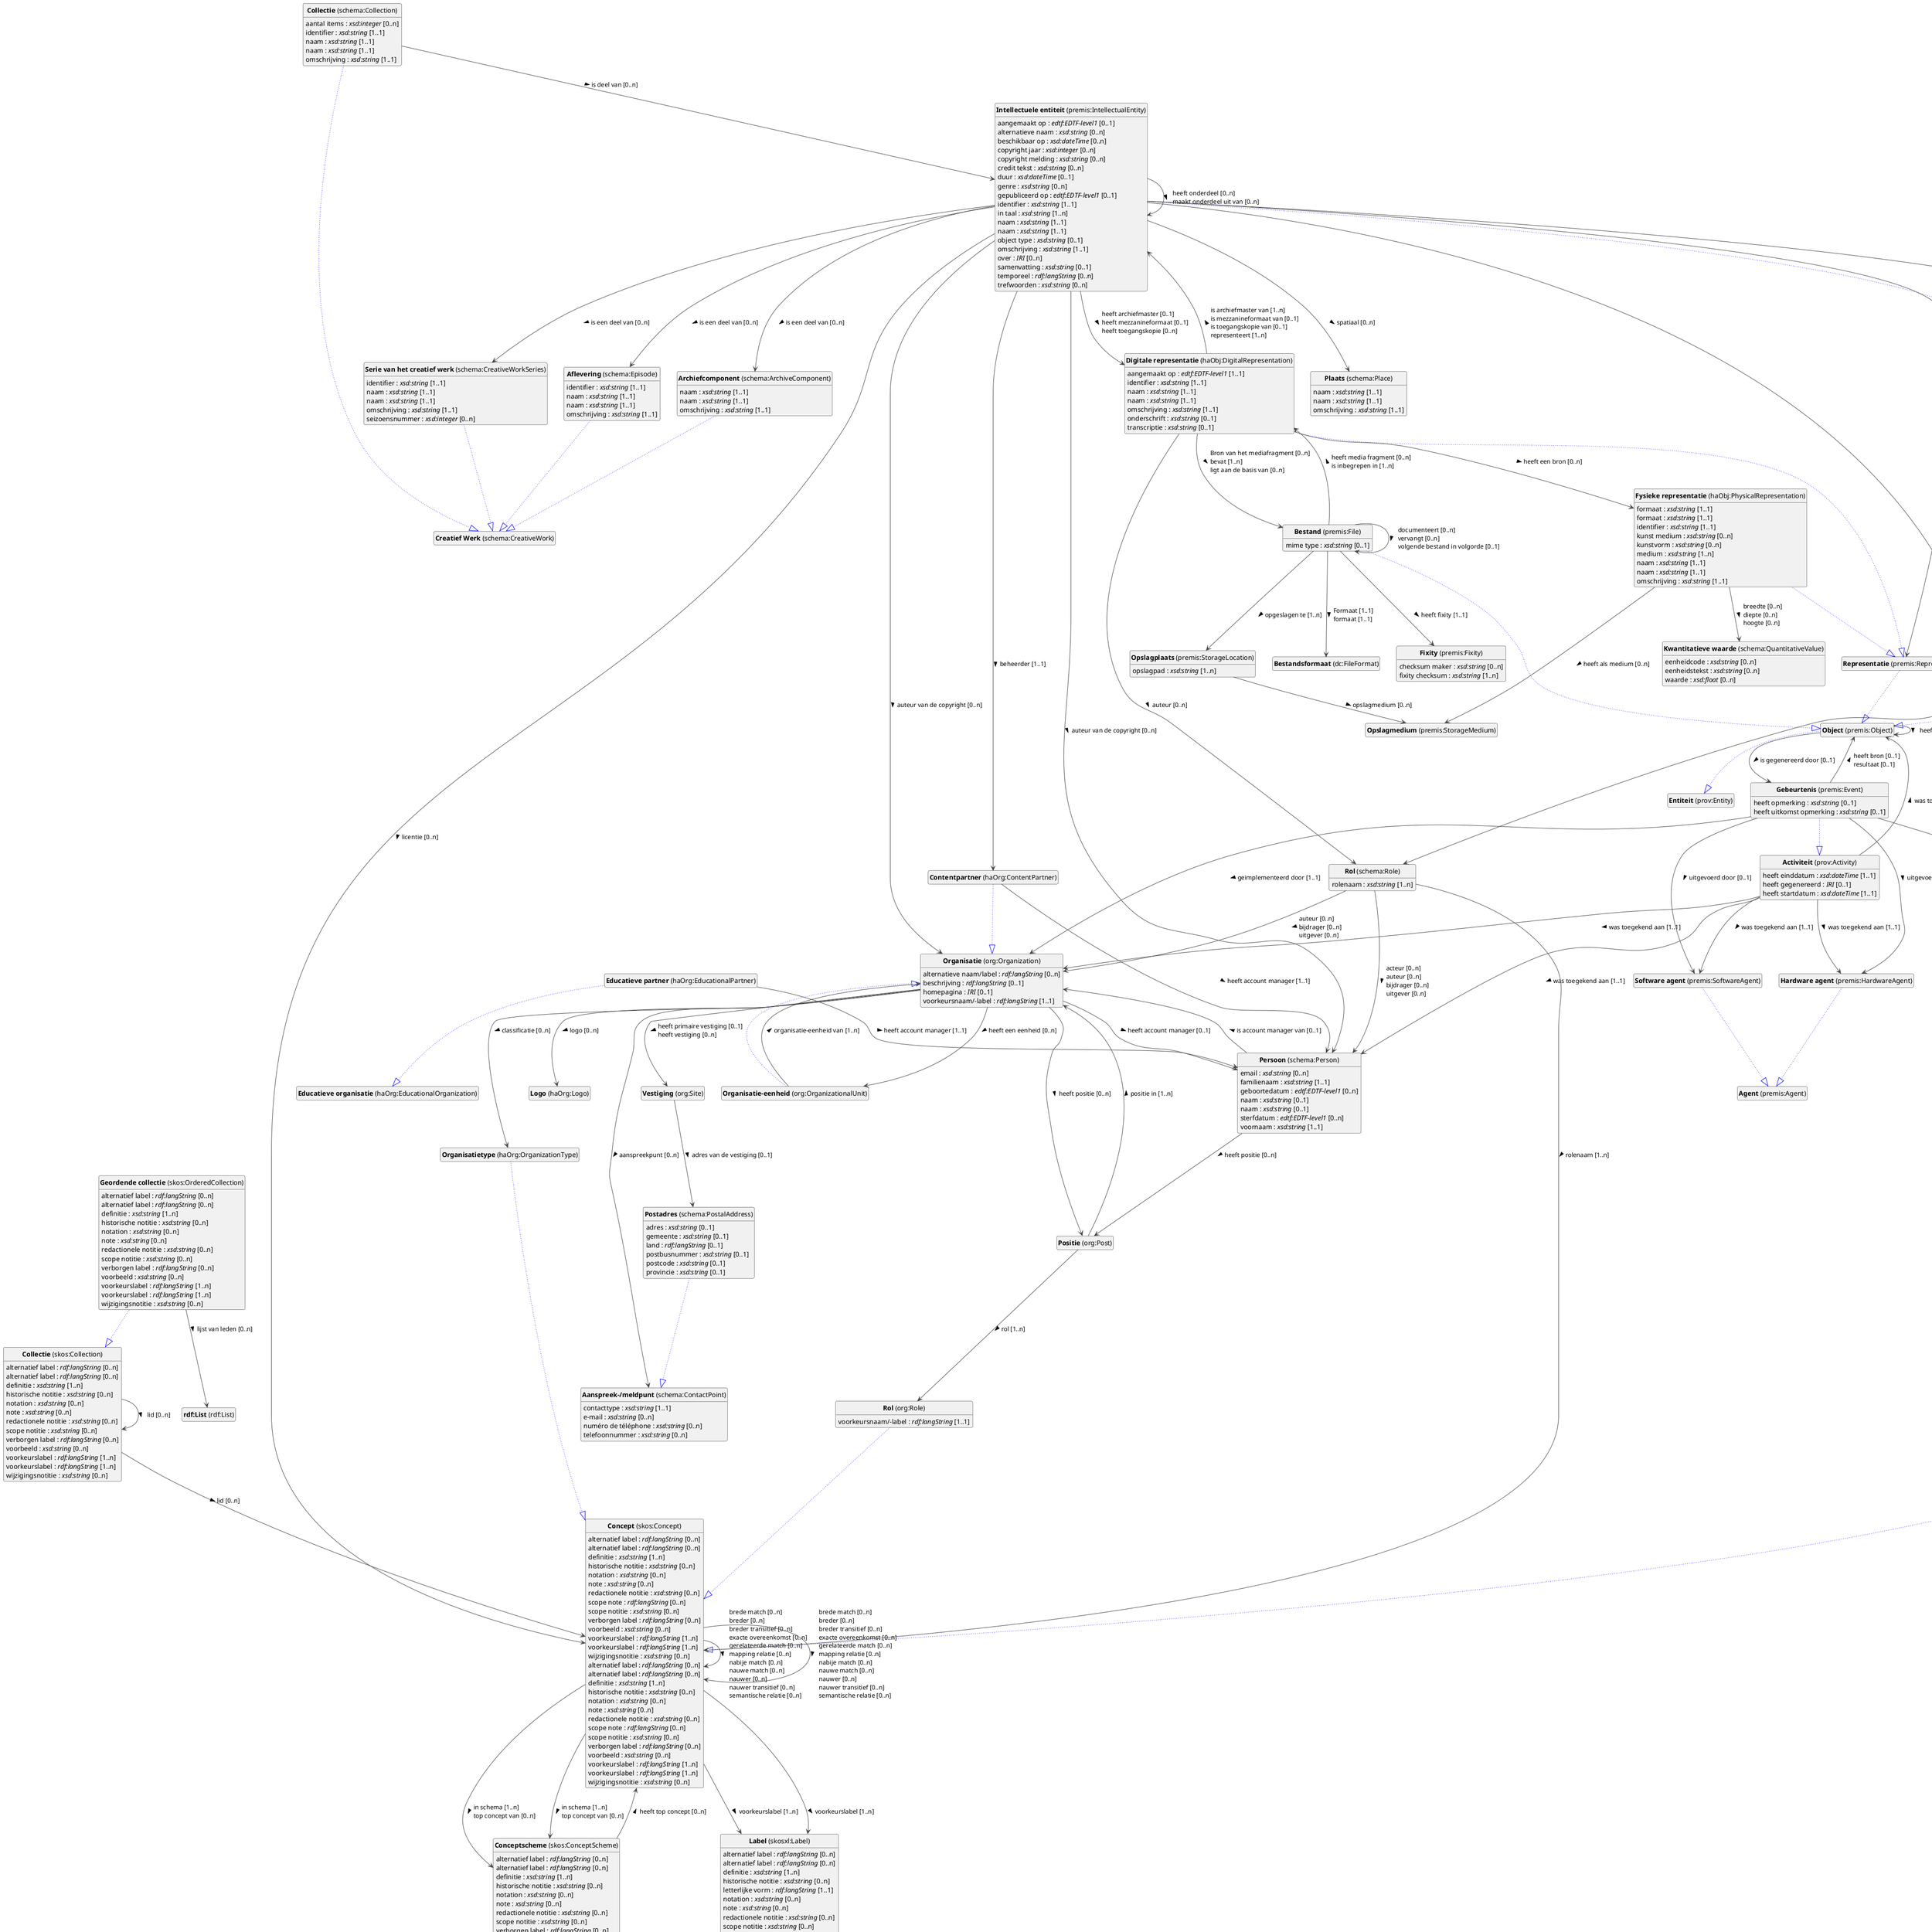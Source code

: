 @startuml
!theme vibrant
skinparam classFontSize 14
!define LIGHTORANGE
skinparam componentStyle uml2
skinparam wrapMessageWidth 1000
skinparam wrapWidth 1000
' skinparam ArrowColor #Maroon
' Remove shadows
skinparam shadowing false
'skinparam linetype polyline
skinparam ArrowMessageAlignment left
top to bottom direction


class "<b>rdf:List</b> (rdf:List)" as rdf_List [[#rdf%3AList]]
class "<b>Aanspreek-/meldpunt</b> (schema:ContactPoint)" as schema_ContactPoint [[#schema%3AContactPoint]]
class "<b>Activiteit</b> (prov:Activity)" as prov_Activity [[#prov%3AActivity]]
class "<b>Aflevering</b> (schema:Episode)" as schema_Episode [[#schema%3AEpisode]]
class "<b>Creatief Werk</b> (schema:CreativeWork)" as schema_CreativeWork [[#schema%3ACreativeWork]]
class "<b>Archiefcomponent</b> (schema:ArchiveComponent)" as schema_ArchiveComponent [[#schema%3AArchiveComponent]]
class "<b>Creatief Werk</b> (schema:CreativeWork)" as schema_CreativeWork [[#schema%3ACreativeWork]]
class "<b>Bestand</b> (premis:File)" as premis_File [[#premis%3AFile]]
class "<b>Object</b> (premis:Object)" as premis_Object [[#premis%3AObject]]
class "<b>Bestandsformaat</b> (dc:FileFormat)" as dc_FileFormat [[#dc%3AFileFormat]]
class "<b>Collectie</b> (schema:Collection)" as schema_Collection [[#schema%3ACollection]]
class "<b>Creatief Werk</b> (schema:CreativeWork)" as schema_CreativeWork [[#schema%3ACreativeWork]]
class "<b>Collectie</b> (skos:Collection)" as skos_Collection [[#skos%3ACollection]]
class "<b>Concept</b> (skos:Concept)" as skos_Concept [[#skos%3AConcept]]
class "<b>Concept</b> (skos:Concept)" as skos_Concept [[#skos%3AConcept]]
class "<b>Conceptscheme</b> (skos:ConceptScheme)" as skos_ConceptScheme [[#skos%3AConceptScheme]]
class "<b>Contentpartner</b> (haOrg:ContentPartner)" as haOrg_ContentPartner [[#haOrg%3AContentPartner]]
class "<b>Organisatie</b> (org:Organization)" as org_Organization [[#org%3AOrganization]]
class "<b>Digitale representatie</b> (haObj:DigitalRepresentation)" as haObj_DigitalRepresentation [[#haObj%3ADigitalRepresentation]]
class "<b>Representatie</b> (premis:Representation)" as premis_Representation [[#premis%3ARepresentation]]
class "<b>Educatieve partner</b> (haOrg:EducationalPartner)" as haOrg_EducationalPartner [[#haOrg%3AEducationalPartner]]
class "<b>Educatieve organisatie</b> (haOrg:EducationalOrganization)" as haOrg_EducationalOrganization [[#haOrg%3AEducationalOrganization]]
class "<b>Fixity</b> (premis:Fixity)" as premis_Fixity [[#premis%3AFixity]]
class "<b>Fysieke representatie</b> (haObj:PhysicalRepresentation)" as haObj_PhysicalRepresentation [[#haObj%3APhysicalRepresentation]]
class "<b>Representatie</b> (premis:Representation)" as premis_Representation [[#premis%3ARepresentation]]
class "<b>Gebeurtenis</b> (premis:Event)" as premis_Event [[#premis%3AEvent]]
class "<b>Activiteit</b> (prov:Activity)" as prov_Activity [[#prov%3AActivity]]
class "<b>Geordende collectie</b> (skos:OrderedCollection)" as skos_OrderedCollection [[#skos%3AOrderedCollection]]
class "<b>Collectie</b> (skos:Collection)" as skos_Collection [[#skos%3ACollection]]
class "<b>Hardware agent</b> (premis:HardwareAgent)" as premis_HardwareAgent [[#premis%3AHardwareAgent]]
class "<b>Agent</b> (premis:Agent)" as premis_Agent [[#premis%3AAgent]]
class "<b>Intellectuele entiteit</b> (premis:IntellectualEntity)" as premis_IntellectualEntity [[#premis%3AIntellectualEntity]]
class "<b>Object</b> (premis:Object)" as premis_Object [[#premis%3AObject]]
class "<b>Kwantitatieve waarde</b> (schema:QuantitativeValue)" as schema_QuantitativeValue [[#schema%3AQuantitativeValue]]
class "<b>Label</b> (skosxl:Label)" as skosxl_Label [[#skosxl%3ALabel]]
class "<b>Logo</b> (haOrg:Logo)" as haOrg_Logo [[#haOrg%3ALogo]]
class "<b>Lokale identificatie</b> (haObj:LocalIdentifier)" as haObj_LocalIdentifier [[#haObj%3ALocalIdentifier]]
class "<b>Concept</b> (skos:Concept)" as skos_Concept [[#skos%3AConcept]]
class "<b>Object</b> (premis:Object)" as premis_Object [[#premis%3AObject]]
class "<b>Entiteit</b> (prov:Entity)" as prov_Entity [[#prov%3AEntity]]
class "<b>Opslagmedium</b> (premis:StorageMedium)" as premis_StorageMedium [[#premis%3AStorageMedium]]
class "<b>Opslagplaats</b> (premis:StorageLocation)" as premis_StorageLocation [[#premis%3AStorageLocation]]
class "<b>Organisatie</b> (org:Organization)" as org_Organization [[#org%3AOrganization]]
class "<b>Organisatie-eenheid</b> (org:OrganizationalUnit)" as org_OrganizationalUnit [[#org%3AOrganizationalUnit]]
class "<b>Organisatie</b> (org:Organization)" as org_Organization [[#org%3AOrganization]]
class "<b>Organisatietype</b> (haOrg:OrganizationType)" as haOrg_OrganizationType [[#haOrg%3AOrganizationType]]
class "<b>Concept</b> (skos:Concept)" as skos_Concept [[#skos%3AConcept]]
class "<b>Persoon</b> (schema:Person)" as schema_Person [[#schema%3APerson]]
class "<b>Plaats</b> (schema:Place)" as schema_Place [[#schema%3APlace]]
class "<b>Positie</b> (org:Post)" as org_Post [[#org%3APost]]
class "<b>Postadres</b> (schema:PostalAddress)" as schema_PostalAddress [[#schema%3APostalAddress]]
class "<b>Aanspreek-/meldpunt</b> (schema:ContactPoint)" as schema_ContactPoint [[#schema%3AContactPoint]]
class "<b>Representatie</b> (premis:Representation)" as premis_Representation [[#premis%3ARepresentation]]
class "<b>Object</b> (premis:Object)" as premis_Object [[#premis%3AObject]]
class "<b>Rol</b> (schema:Role)" as schema_Role [[#schema%3ARole]]
class "<b>Rol</b> (org:Role)" as org_Role [[#org%3ARole]]
class "<b>Concept</b> (skos:Concept)" as skos_Concept [[#skos%3AConcept]]
class "<b>Serie van het creatief werk</b> (schema:CreativeWorkSeries)" as schema_CreativeWorkSeries [[#schema%3ACreativeWorkSeries]]
class "<b>Creatief Werk</b> (schema:CreativeWork)" as schema_CreativeWork [[#schema%3ACreativeWork]]
class "<b>Software agent</b> (premis:SoftwareAgent)" as premis_SoftwareAgent [[#premis%3ASoftwareAgent]]
class "<b>Agent</b> (premis:Agent)" as premis_Agent [[#premis%3AAgent]]
class "<b>Uitkomststatus</b> (premis:OutcomeStatus)" as premis_OutcomeStatus [[#premis%3AOutcomeStatus]]
class "<b>Vestiging</b> (org:Site)" as org_Site [[#org%3ASite]]




schema_ContactPoint : contacttype : <i>xsd:string</i> [1..1]
schema_ContactPoint : e-mail : <i>xsd:string</i> [0..n]
schema_ContactPoint : numéro de téléphone : <i>xsd:string</i> [0..n]
schema_ContactPoint : telefoonnummer : <i>xsd:string</i> [0..n]



prov_Activity : heeft einddatum : <i>xsd:dateTime</i> [1..1]
prov_Activity : heeft gegenereerd : <i>IRI</i> [0..1]
prov_Activity : heeft startdatum : <i>xsd:dateTime</i> [1..1]

prov_Activity --> org_Organization :was toegekend aan [1..1]  > 
prov_Activity --> premis_HardwareAgent :was toegekend aan [1..1]  > 
prov_Activity --> premis_Object :was toegekend aan [1..1]  > 
prov_Activity --> premis_SoftwareAgent :was toegekend aan [1..1]  > 
prov_Activity --> schema_Person :was toegekend aan [1..1]  > 


schema_Episode --|> schema_CreativeWork #blue;line.dotted;text:blue

schema_Episode : identifier : <i>xsd:string</i> [1..1]
schema_Episode : naam : <i>xsd:string</i> [1..1]
schema_Episode : naam : <i>xsd:string</i> [1..1]
schema_Episode : omschrijving : <i>xsd:string</i> [1..1]


schema_ArchiveComponent --|> schema_CreativeWork #blue;line.dotted;text:blue

schema_ArchiveComponent : naam : <i>xsd:string</i> [1..1]
schema_ArchiveComponent : naam : <i>xsd:string</i> [1..1]
schema_ArchiveComponent : omschrijving : <i>xsd:string</i> [1..1]


premis_File --|> premis_Object #blue;line.dotted;text:blue

premis_File : mime type : <i>xsd:string</i> [0..1]
premis_File --> dc_FileFormat :Formaat [1..1]  \lformaat [1..1]  > 
premis_File --> haObj_DigitalRepresentation :heeft media fragment [0..n]  \lis inbegrepen in [1..n]  > 
premis_File --> premis_File :documenteert [0..n]  \lvervangt [0..n]  \lvolgende bestand in volgorde [0..1]  > 
premis_File --> premis_Fixity :heeft fixity [1..1]  > 
premis_File --> premis_StorageLocation :opgeslagen te [1..n]  > 




schema_Collection --|> schema_CreativeWork #blue;line.dotted;text:blue

schema_Collection : aantal items : <i>xsd:integer</i> [0..n]
schema_Collection : identifier : <i>xsd:string</i> [1..1]
schema_Collection : naam : <i>xsd:string</i> [1..1]
schema_Collection : naam : <i>xsd:string</i> [1..1]
schema_Collection : omschrijving : <i>xsd:string</i> [1..1]
schema_Collection --> premis_IntellectualEntity :is deel van [0..n]  > 




skos_Collection : alternatief label : <i>rdf:langString</i> [0..n]
skos_Collection : alternatief label : <i>rdf:langString</i> [0..n]
skos_Collection : definitie : <i>xsd:string</i> [1..n]
skos_Collection : historische notitie : <i>xsd:string</i> [0..n]
skos_Collection : notation : <i>xsd:string</i> [0..n]
skos_Collection : note : <i>xsd:string</i> [0..n]
skos_Collection : redactionele notitie : <i>xsd:string</i> [0..n]
skos_Collection : scope notitie : <i>xsd:string</i> [0..n]
skos_Collection : verborgen label : <i>rdf:langString</i> [0..n]
skos_Collection : voorbeeld : <i>xsd:string</i> [0..n]
skos_Collection : voorkeurslabel : <i>rdf:langString</i> [1..n]
skos_Collection : voorkeurslabel : <i>rdf:langString</i> [1..n]
skos_Collection : wijzigingsnotitie : <i>xsd:string</i> [0..n]

skos_Collection --> skos_Collection :lid [0..n]  > 
skos_Collection --> skos_Concept :lid [0..n]  > 



skos_Concept : alternatief label : <i>rdf:langString</i> [0..n]
skos_Concept : alternatief label : <i>rdf:langString</i> [0..n]
skos_Concept : definitie : <i>xsd:string</i> [1..n]
skos_Concept : historische notitie : <i>xsd:string</i> [0..n]
skos_Concept : notation : <i>xsd:string</i> [0..n]
skos_Concept : note : <i>xsd:string</i> [0..n]
skos_Concept : redactionele notitie : <i>xsd:string</i> [0..n]
skos_Concept : scope note : <i>rdf:langString</i> [0..n]
skos_Concept : scope notitie : <i>xsd:string</i> [0..n]
skos_Concept : verborgen label : <i>rdf:langString</i> [0..n]
skos_Concept : voorbeeld : <i>xsd:string</i> [0..n]
skos_Concept : voorkeurslabel : <i>rdf:langString</i> [1..n]
skos_Concept : voorkeurslabel : <i>rdf:langString</i> [1..n]
skos_Concept : wijzigingsnotitie : <i>xsd:string</i> [0..n]

skos_Concept --> skos_Concept :brede match [0..n]  \lbreder [0..n]  \lbreder transitief [0..n]  \lexacte overeenkomst [0..n]  \lgerelateerde match [0..n]  \lmapping relatie [0..n]  \lnabije match [0..n]  \lnauwe match [0..n]  \lnauwer [0..n]  \lnauwer transitief [0..n]  \lsemantische relatie [0..n]  > 
skos_Concept --> skos_ConceptScheme :in schema [1..n]  \ltop concept van [0..n]  > 
skos_Concept --> skosxl_Label :voorkeurslabel [1..n]  > 



skos_Concept : alternatief label : <i>rdf:langString</i> [0..n]
skos_Concept : alternatief label : <i>rdf:langString</i> [0..n]
skos_Concept : definitie : <i>xsd:string</i> [1..n]
skos_Concept : historische notitie : <i>xsd:string</i> [0..n]
skos_Concept : notation : <i>xsd:string</i> [0..n]
skos_Concept : note : <i>xsd:string</i> [0..n]
skos_Concept : redactionele notitie : <i>xsd:string</i> [0..n]
skos_Concept : scope note : <i>rdf:langString</i> [0..n]
skos_Concept : scope notitie : <i>xsd:string</i> [0..n]
skos_Concept : verborgen label : <i>rdf:langString</i> [0..n]
skos_Concept : voorbeeld : <i>xsd:string</i> [0..n]
skos_Concept : voorkeurslabel : <i>rdf:langString</i> [1..n]
skos_Concept : voorkeurslabel : <i>rdf:langString</i> [1..n]
skos_Concept : wijzigingsnotitie : <i>xsd:string</i> [0..n]

skos_Concept --> skos_Concept :brede match [0..n]  \lbreder [0..n]  \lbreder transitief [0..n]  \lexacte overeenkomst [0..n]  \lgerelateerde match [0..n]  \lmapping relatie [0..n]  \lnabije match [0..n]  \lnauwe match [0..n]  \lnauwer [0..n]  \lnauwer transitief [0..n]  \lsemantische relatie [0..n]  > 
skos_Concept --> skos_ConceptScheme :in schema [1..n]  \ltop concept van [0..n]  > 
skos_Concept --> skosxl_Label :voorkeurslabel [1..n]  > 



skos_ConceptScheme : alternatief label : <i>rdf:langString</i> [0..n]
skos_ConceptScheme : alternatief label : <i>rdf:langString</i> [0..n]
skos_ConceptScheme : definitie : <i>xsd:string</i> [1..n]
skos_ConceptScheme : historische notitie : <i>xsd:string</i> [0..n]
skos_ConceptScheme : notation : <i>xsd:string</i> [0..n]
skos_ConceptScheme : note : <i>xsd:string</i> [0..n]
skos_ConceptScheme : redactionele notitie : <i>xsd:string</i> [0..n]
skos_ConceptScheme : scope notitie : <i>xsd:string</i> [0..n]
skos_ConceptScheme : verborgen label : <i>rdf:langString</i> [0..n]
skos_ConceptScheme : voorbeeld : <i>xsd:string</i> [0..n]
skos_ConceptScheme : voorkeurslabel : <i>rdf:langString</i> [1..n]
skos_ConceptScheme : voorkeurslabel : <i>rdf:langString</i> [1..n]
skos_ConceptScheme : wijzigingsnotitie : <i>xsd:string</i> [0..n]

skos_ConceptScheme --> skos_Concept :heeft top concept [0..n]  > 


haOrg_ContentPartner --|> org_Organization #blue;line.dotted;text:blue

haOrg_ContentPartner --> schema_Person :heeft account manager [1..1]  > 

haObj_DigitalRepresentation --|> premis_Representation #blue;line.dotted;text:blue

haObj_DigitalRepresentation : aangemaakt op : <i>edtf:EDTF-level1</i> [1..1]
haObj_DigitalRepresentation : identifier : <i>xsd:string</i> [1..1]
haObj_DigitalRepresentation : naam : <i>xsd:string</i> [1..1]
haObj_DigitalRepresentation : naam : <i>xsd:string</i> [1..1]
haObj_DigitalRepresentation : omschrijving : <i>xsd:string</i> [1..1]
haObj_DigitalRepresentation : onderschrift : <i>xsd:string</i> [0..1]
haObj_DigitalRepresentation : transcriptie : <i>xsd:string</i> [0..1]

haObj_DigitalRepresentation --> haObj_PhysicalRepresentation :heeft een bron [0..n]  > 
haObj_DigitalRepresentation --> premis_File :Bron van het mediafragment [0..n]  \lbevat [1..n]  \lligt aan de basis van [0..n]  > 
haObj_DigitalRepresentation --> premis_IntellectualEntity :is archiefmaster van [1..n]  \lis mezzanineformaat van [0..1]  \lis toegangskopie van [0..1]  \lrepresenteert [1..n]  > 
haObj_DigitalRepresentation --> schema_Role :auteur [0..n]  > 


haOrg_EducationalPartner --|> haOrg_EducationalOrganization #blue;line.dotted;text:blue

haOrg_EducationalPartner --> schema_Person :heeft account manager [1..1]  > 


premis_Fixity : checksum maker : <i>xsd:string</i> [0..n]
premis_Fixity : fixity checksum : <i>xsd:string</i> [1..n]


haObj_PhysicalRepresentation --|> premis_Representation #blue;line.dotted;text:blue

haObj_PhysicalRepresentation : formaat : <i>xsd:string</i> [1..1]
haObj_PhysicalRepresentation : formaat : <i>xsd:string</i> [1..1]
haObj_PhysicalRepresentation : identifier : <i>xsd:string</i> [1..1]
haObj_PhysicalRepresentation : kunst medium : <i>xsd:string</i> [0..n]
haObj_PhysicalRepresentation : kunstvorm : <i>xsd:string</i> [0..n]
haObj_PhysicalRepresentation : medium : <i>xsd:string</i> [1..n]
haObj_PhysicalRepresentation : naam : <i>xsd:string</i> [1..1]
haObj_PhysicalRepresentation : naam : <i>xsd:string</i> [1..1]
haObj_PhysicalRepresentation : omschrijving : <i>xsd:string</i> [1..1]
haObj_PhysicalRepresentation --> premis_StorageMedium :heeft als medium [0..n]  > 
haObj_PhysicalRepresentation --> schema_QuantitativeValue :breedte [0..n]  \ldiepte [0..n]  \lhoogte [0..n]  > 


premis_Event --|> prov_Activity #blue;line.dotted;text:blue

premis_Event : heeft opmerking : <i>xsd:string</i> [0..1]
premis_Event : heeft uitkomst opmerking : <i>xsd:string</i> [0..1]
premis_Event --> org_Organization :geimplementeerd door [1..1]  > 
premis_Event --> premis_HardwareAgent :uitgevoerd door [0..1]  > 
premis_Event --> premis_Object :heeft bron [0..1]  \lresultaat [0..1]  > 
premis_Event --> premis_OutcomeStatus :heeft uitkomst [1..1]  > 
premis_Event --> premis_SoftwareAgent :uitgevoerd door [0..1]  > 


skos_OrderedCollection --|> skos_Collection #blue;line.dotted;text:blue

skos_OrderedCollection : alternatief label : <i>rdf:langString</i> [0..n]
skos_OrderedCollection : alternatief label : <i>rdf:langString</i> [0..n]
skos_OrderedCollection : definitie : <i>xsd:string</i> [1..n]
skos_OrderedCollection : historische notitie : <i>xsd:string</i> [0..n]
skos_OrderedCollection : notation : <i>xsd:string</i> [0..n]
skos_OrderedCollection : note : <i>xsd:string</i> [0..n]
skos_OrderedCollection : redactionele notitie : <i>xsd:string</i> [0..n]
skos_OrderedCollection : scope notitie : <i>xsd:string</i> [0..n]
skos_OrderedCollection : verborgen label : <i>rdf:langString</i> [0..n]
skos_OrderedCollection : voorbeeld : <i>xsd:string</i> [0..n]
skos_OrderedCollection : voorkeurslabel : <i>rdf:langString</i> [1..n]
skos_OrderedCollection : voorkeurslabel : <i>rdf:langString</i> [1..n]
skos_OrderedCollection : wijzigingsnotitie : <i>xsd:string</i> [0..n]
skos_OrderedCollection --> rdf_List :lijst van leden [0..n]  > 



premis_HardwareAgent --|> premis_Agent #blue;line.dotted;text:blue


premis_IntellectualEntity --|> premis_Object #blue;line.dotted;text:blue

premis_IntellectualEntity : aangemaakt op : <i>edtf:EDTF-level1</i> [0..1]
premis_IntellectualEntity : alternatieve naam : <i>xsd:string</i> [0..n]
premis_IntellectualEntity : beschikbaar op : <i>xsd:dateTime</i> [0..n]
premis_IntellectualEntity : copyright jaar : <i>xsd:integer</i> [0..n]
premis_IntellectualEntity : copyright melding : <i>xsd:string</i> [0..n]
premis_IntellectualEntity : credit tekst : <i>xsd:string</i> [0..n]
premis_IntellectualEntity : duur : <i>xsd:dateTime</i> [0..1]
premis_IntellectualEntity : genre : <i>xsd:string</i> [0..n]
premis_IntellectualEntity : gepubliceerd op : <i>edtf:EDTF-level1</i> [0..1]
premis_IntellectualEntity : identifier : <i>xsd:string</i> [1..1]
premis_IntellectualEntity : in taal : <i>xsd:string</i> [1..n]
premis_IntellectualEntity : naam : <i>xsd:string</i> [1..1]
premis_IntellectualEntity : naam : <i>xsd:string</i> [1..1]
premis_IntellectualEntity : object type : <i>xsd:string</i> [0..1]
premis_IntellectualEntity : omschrijving : <i>xsd:string</i> [1..1]
premis_IntellectualEntity : over : <i>IRI</i> [0..n]
premis_IntellectualEntity : samenvatting : <i>xsd:string</i> [0..1]
premis_IntellectualEntity : temporeel : <i>rdf:langString</i> [0..n]
premis_IntellectualEntity : trefwoorden : <i>xsd:string</i> [0..n]


premis_IntellectualEntity --> haObj_DigitalRepresentation :heeft archiefmaster [0..1]  \lheeft mezzanineformaat [0..1]  \lheeft toegangskopie [0..n]  > 
premis_IntellectualEntity --> haObj_LocalIdentifier :lokale identifier [0..n]  > 
premis_IntellectualEntity --> haOrg_ContentPartner :beheerder [1..1]  > 
premis_IntellectualEntity --> org_Organization :auteur van de copyright [0..n]  > 
premis_IntellectualEntity --> premis_IntellectualEntity :heeft onderdeel [0..n]  \lmaakt onderdeel uit van [0..n]  > 
premis_IntellectualEntity --> premis_Representation :wordt gerepresenteerd door [0..n]  > 

premis_IntellectualEntity --> schema_ArchiveComponent :is een deel van [0..n]  > 
premis_IntellectualEntity --> schema_CreativeWorkSeries :is een deel van [0..n]  > 
premis_IntellectualEntity --> schema_Episode :is een deel van [0..n]  > 
premis_IntellectualEntity --> schema_Person :auteur van de copyright [0..n]  > 
premis_IntellectualEntity --> schema_Place :spatiaal [0..n]  > 
premis_IntellectualEntity --> schema_Role :auteur [0..n]  \lbijdrager [0..n]  \luitgever [0..n]  > 
premis_IntellectualEntity --> skos_Concept :licentie [0..n]  > 





schema_QuantitativeValue : eenheidcode : <i>xsd:string</i> [0..n]
schema_QuantitativeValue : eenheidstekst : <i>xsd:string</i> [0..n]
schema_QuantitativeValue : waarde : <i>xsd:float</i> [0..n]




skosxl_Label : alternatief label : <i>rdf:langString</i> [0..n]
skosxl_Label : alternatief label : <i>rdf:langString</i> [0..n]
skosxl_Label : definitie : <i>xsd:string</i> [1..n]
skosxl_Label : historische notitie : <i>xsd:string</i> [0..n]
skosxl_Label : letterlijke vorm : <i>rdf:langString</i> [1..1]
skosxl_Label : notation : <i>xsd:string</i> [0..n]
skosxl_Label : note : <i>xsd:string</i> [0..n]
skosxl_Label : redactionele notitie : <i>xsd:string</i> [0..n]
skosxl_Label : scope notitie : <i>xsd:string</i> [0..n]
skosxl_Label : verborgen label : <i>rdf:langString</i> [0..n]
skosxl_Label : voorbeeld : <i>xsd:string</i> [0..n]
skosxl_Label : voorkeurslabel : <i>rdf:langString</i> [1..n]
skosxl_Label : voorkeurslabel : <i>rdf:langString</i> [1..n]
skosxl_Label : wijzigingsnotitie : <i>xsd:string</i> [0..n]





haObj_LocalIdentifier --|> skos_Concept #blue;line.dotted;text:blue

haObj_LocalIdentifier : waarde : <i>xsd:string</i> [1..1]


premis_Object --|> prov_Entity #blue;line.dotted;text:blue

premis_Object --> premis_Event :is gegenereerd door [0..1]  > 
premis_Object --> premis_Object :heeft een relatie [0..n]  > 




premis_StorageLocation : opslagpad : <i>xsd:string</i> [1..n]
premis_StorageLocation --> premis_StorageMedium :opslagmedium [0..n]  > 



org_Organization : alternatieve naam/label : <i>rdf:langString</i> [0..n]
org_Organization : beschrijving : <i>rdf:langString</i> [0..1]
org_Organization : homepagina : <i>IRI</i> [0..1]
org_Organization : voorkeursnaam/-label : <i>rdf:langString</i> [1..1]

org_Organization --> haOrg_Logo :logo [0..n]  > 
org_Organization --> haOrg_OrganizationType :classificatie [0..n]  > 
org_Organization --> org_OrganizationalUnit :heeft een eenheid [0..n]  > 
org_Organization --> org_Post :heeft positie [0..n]  > 
org_Organization --> org_Site :heeft primaire vestiging [0..1]  \lheeft vestiging [0..n]  > 

org_Organization --> schema_ContactPoint :aanspreekpunt [0..n]  > 
org_Organization --> schema_Person :heeft account manager [0..1]  > 

org_OrganizationalUnit --|> org_Organization #blue;line.dotted;text:blue

org_OrganizationalUnit --> org_Organization :organisatie-eenheid van [1..n]  > 

haOrg_OrganizationType --|> skos_Concept #blue;line.dotted;text:blue



schema_Person : email : <i>xsd:string</i> [0..n]
schema_Person : familienaam : <i>xsd:string</i> [1..1]
schema_Person : geboortedatum : <i>edtf:EDTF-level1</i> [0..n]
schema_Person : naam : <i>xsd:string</i> [0..1]
schema_Person : naam : <i>xsd:string</i> [0..1]
schema_Person : sterfdatum : <i>edtf:EDTF-level1</i> [0..n]
schema_Person : voornaam : <i>xsd:string</i> [1..1]

schema_Person --> org_Organization :is account manager van [0..1]  > 
schema_Person --> org_Post :heeft positie [0..n]  > 



schema_Place : naam : <i>xsd:string</i> [1..1]
schema_Place : naam : <i>xsd:string</i> [1..1]
schema_Place : omschrijving : <i>xsd:string</i> [1..1]



org_Post --> org_Organization :positie in [1..n]  > 
org_Post --> org_Role :rol [1..n]  > 

schema_PostalAddress --|> schema_ContactPoint #blue;line.dotted;text:blue

schema_PostalAddress : adres : <i>xsd:string</i> [0..1]
schema_PostalAddress : gemeente : <i>xsd:string</i> [0..1]
schema_PostalAddress : land : <i>rdf:langString</i> [0..1]
schema_PostalAddress : postbusnummer : <i>xsd:string</i> [0..1]
schema_PostalAddress : postcode : <i>xsd:string</i> [0..1]
schema_PostalAddress : provincie : <i>xsd:string</i> [0..1]



premis_Representation --|> premis_Object #blue;line.dotted;text:blue



schema_Role : rolenaam : <i>xsd:string</i> [1..n]
schema_Role --> org_Organization :auteur [0..n]  \lbijdrager [0..n]  \luitgever [0..n]  > 
schema_Role --> schema_Person :acteur [0..n]  \lauteur [0..n]  \lbijdrager [0..n]  \luitgever [0..n]  > 
schema_Role --> skos_Concept :rolenaam [1..n]  > 


org_Role --|> skos_Concept #blue;line.dotted;text:blue

org_Role : voorkeursnaam/-label : <i>rdf:langString</i> [1..1]


schema_CreativeWorkSeries --|> schema_CreativeWork #blue;line.dotted;text:blue

schema_CreativeWorkSeries : identifier : <i>xsd:string</i> [1..1]
schema_CreativeWorkSeries : naam : <i>xsd:string</i> [1..1]
schema_CreativeWorkSeries : naam : <i>xsd:string</i> [1..1]
schema_CreativeWorkSeries : omschrijving : <i>xsd:string</i> [1..1]
schema_CreativeWorkSeries : seizoensnummer : <i>xsd:integer</i> [0..n]



premis_SoftwareAgent --|> premis_Agent #blue;line.dotted;text:blue





org_Site --> schema_PostalAddress :adres van de vestiging [0..1]  > 


hide circle
hide methods
hide empty members
@enduml


